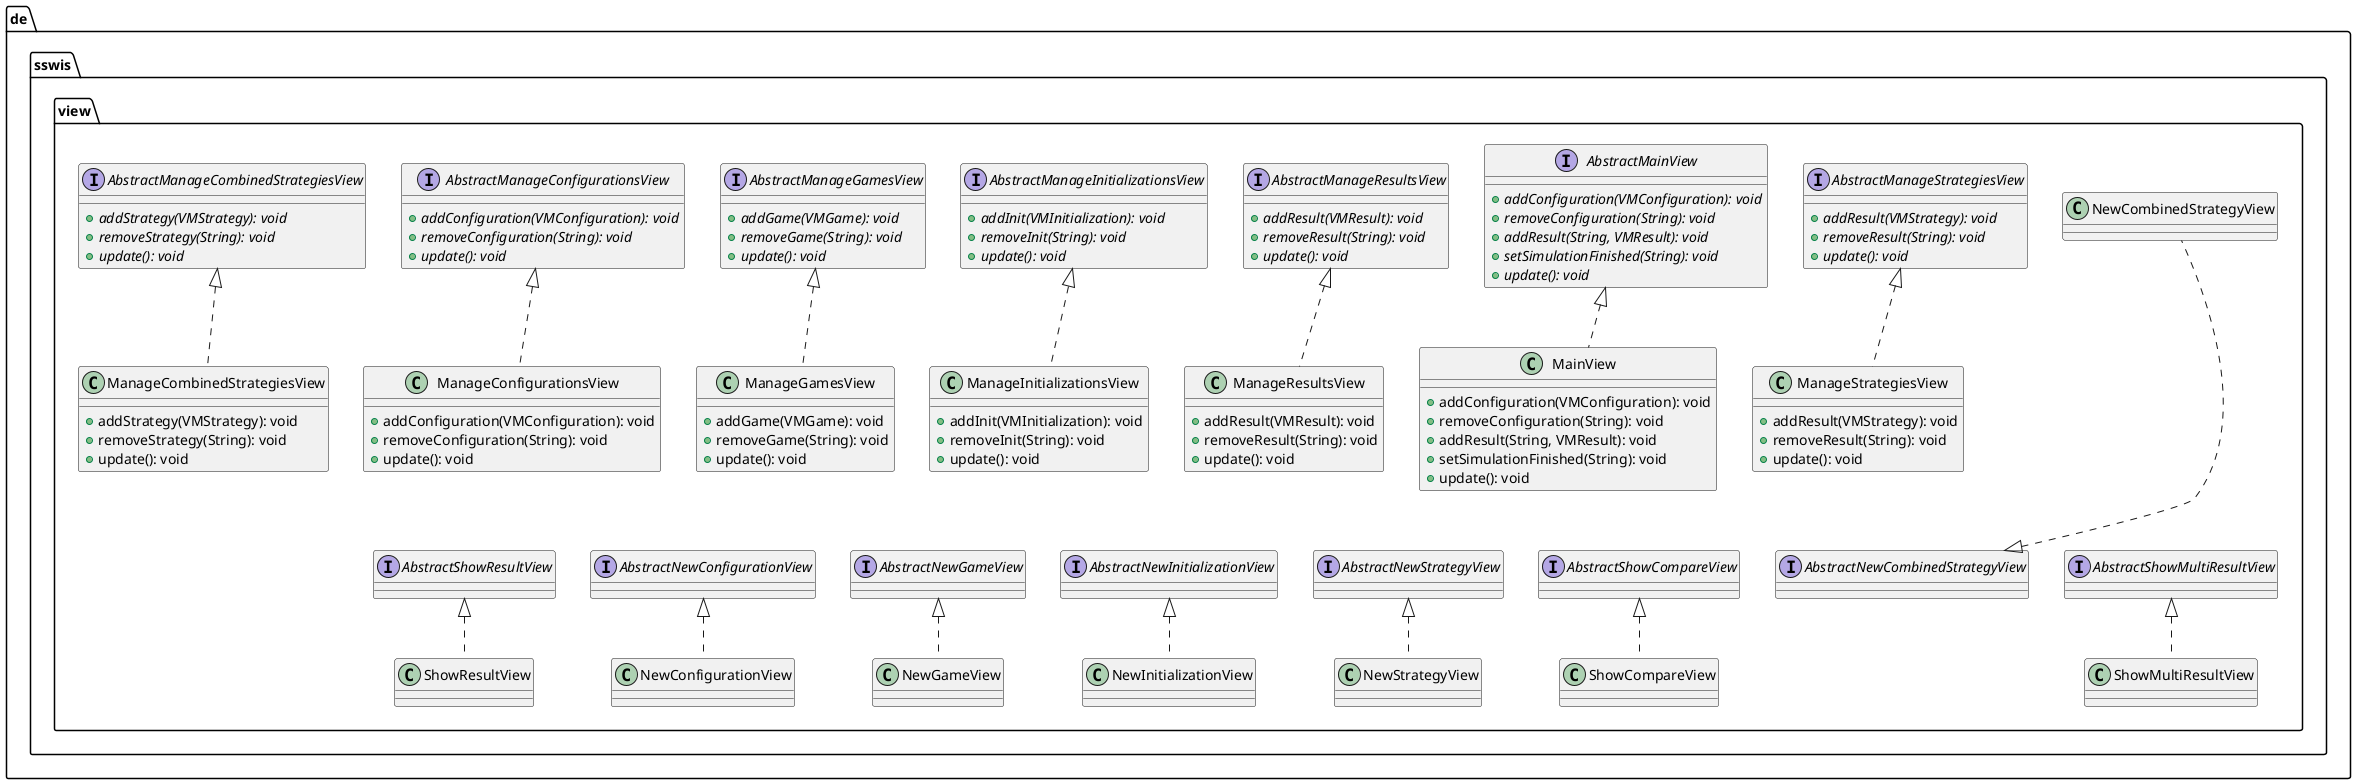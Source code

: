 @startuml

    namespace de.sswis.view {

        together {
        interface de.sswis.view.AbstractMainView [[AbstractMainView.html]] {
            {abstract} +addConfiguration(VMConfiguration): void
            {abstract} +removeConfiguration(String): void
            {abstract} +addResult(String, VMResult): void
            {abstract} +setSimulationFinished(String): void
            {abstract} +update(): void
        }

        interface de.sswis.view.AbstractManageCombinedStrategiesView [[AbstractManageCominedStrategiesView.html]] {
            {abstract} +addStrategy(VMStrategy): void
            {abstract} +removeStrategy(String): void
            {abstract} +update(): void
        }

        interface de.sswis.view.AbstractManageConfigurationsView [[AbstractManageConfigurationsView.html]] {
            {abstract} +addConfiguration(VMConfiguration): void
            {abstract} +removeConfiguration(String): void
            {abstract} +update(): void
        }

        interface de.sswis.view.AbstractManageGamesView [[AbstractManageGamesView.html]] {
            {abstract} +addGame(VMGame): void
            {abstract} +removeGame(String): void
            {abstract} +update(): void
        }

        interface de.sswis.view.AbstractManageInitializationsView [[AbstractManageInitializationsView.html]] {
            {abstract} +addInit(VMInitialization): void
            {abstract} +removeInit(String): void
            {abstract} +update(): void
        }

        interface de.sswis.view.AbstractManageResultsView [[AbstractManageResultsView.html]] {
            {abstract} +addResult(VMResult): void
            {abstract} +removeResult(String): void
            {abstract} +update(): void
        }

        interface de.sswis.view.AbstractManageStrategiesView [[AbstractManageStrategiesView.html]] {
            {abstract} +addResult(VMStrategy): void
            {abstract} +removeResult(String): void
            {abstract} +update(): void
        }

        class de.sswis.view.MainView [[MainView.html]] {
                    +addConfiguration(VMConfiguration): void
                    +removeConfiguration(String): void
                    +addResult(String, VMResult): void
                    +setSimulationFinished(String): void
                    +update(): void
                }

                class de.sswis.view.ManageCombinedStrategiesView [[ManageCominedStrategiesView.html]] {
                    +addStrategy(VMStrategy): void
                    +removeStrategy(String): void
                    +update(): void
                }

                class de.sswis.view.ManageConfigurationsView [[ManageConfigurationsView.html]] {
                    +addConfiguration(VMConfiguration): void
                    +removeConfiguration(String): void
                    +update(): void
                }

                class de.sswis.view.ManageGamesView [[ManageGamesView.html]] {
                    +addGame(VMGame): void
                    +removeGame(String): void
                    +update(): void
                }

                class de.sswis.view.ManageInitializationsView [[ManageInitializationsView.html]] {
                    +addInit(VMInitialization): void
                    +removeInit(String): void
                    +update(): void
                }

                class de.sswis.view.ManageResultsView [[ManageResultsView.html]] {
                    +addResult(VMResult): void
                    +removeResult(String): void
                    +update(): void
                }

                class de.sswis.view.ManageStrategiesView [[ManageStrategiesView.html]] {
                    +addResult(VMStrategy): void
                    +removeResult(String): void
                    +update(): void
                }

                class de.sswis.view.NewCombinedStrategyView [[NewCombinedStrategyView.html]] {
                }
        }


        together {
        interface de.sswis.view.AbstractNewCombinedStrategyView [[AbstractNewCombinedStrategyView.html]]

        interface de.sswis.view.AbstractNewConfigurationView [[AbstractNewConfigurationView.html]]

        interface de.sswis.view.AbstractNewGameView [[AbstractNewGameView.html]]

        interface de.sswis.view.AbstractNewInitializationView [[AbstractNewInitializationView.html]]

        interface de.sswis.view.AbstractNewStrategyView [[AbstractNewStrategyView.html]]

        interface de.sswis.view.AbstractShowCompareView [[AbstractShowCompareView.html]]


        interface de.sswis.view.AbstractShowMultiResultView [[AbstractShowMultiResultView.html]]

        interface de.sswis.view.AbstractShowResultView [[AbstractShowResultView.html]]


        class de.sswis.view.NewConfigurationView [[NewConfigurationView.html]] {
        }

        class de.sswis.view.NewGameView [[NewGameView.html]] {
        }

        class de.sswis.view.NewInitializationView [[NewInitializationView.html]] {

        }

        class de.sswis.view.NewStrategyView [[NewStrategyView.html]] {
        }

        class de.sswis.view.ShowCompareView [[ShowCompareView.html]] {
        }

        class de.sswis.view.ShowMultiResultView [[ShowMultiResultView.html]] {
        }

        class de.sswis.view.ShowResultView [[ShowResultView.html]] {
        }

        }

        de.sswis.view.AbstractMainView -[hidden]--> de.sswis.view.AbstractNewCombinedStrategyView
        de.sswis.view.AbstractManageCombinedStrategiesView -[hidden]--> de.sswis.view.AbstractNewConfigurationView
        de.sswis.view.AbstractManageConfigurationsView -[hidden]--> de.sswis.view.AbstractNewGameView
        de.sswis.view.AbstractManageGamesView -[hidden]--> de.sswis.view.AbstractNewInitializationView
        de.sswis.view.AbstractManageInitializationsView -[hidden]--> de.sswis.view.AbstractNewStrategyView
        de.sswis.view.AbstractManageResultsView -[hidden]--> de.sswis.view.AbstractShowCompareView
        de.sswis.view.AbstractManageStrategiesView -[hidden]--> de.sswis.view.AbstractShowMultiResultView

        de.sswis.view.AbstractMainView <|.. de.sswis.view.MainView
        de.sswis.view.AbstractManageCombinedStrategiesView <|.. de.sswis.view.ManageCombinedStrategiesView
        de.sswis.view.AbstractManageConfigurationsView <|.. de.sswis.view.ManageConfigurationsView
        de.sswis.view.AbstractManageGamesView <|.. de.sswis.view.ManageGamesView
        de.sswis.view.AbstractManageInitializationsView <|.. de.sswis.view.ManageInitializationsView
        de.sswis.view.AbstractManageResultsView <|.. de.sswis.view.ManageResultsView
        de.sswis.view.AbstractManageStrategiesView <|.. de.sswis.view.ManageStrategiesView
        de.sswis.view.AbstractNewCombinedStrategyView <|.. de.sswis.view.NewCombinedStrategyView
        de.sswis.view.AbstractNewConfigurationView <|.. de.sswis.view.NewConfigurationView
        de.sswis.view.AbstractNewGameView <|.. de.sswis.view.NewGameView
        de.sswis.view.AbstractNewInitializationView <|.. de.sswis.view.NewInitializationView
        de.sswis.view.AbstractNewStrategyView <|.. de.sswis.view.NewStrategyView
        de.sswis.view.AbstractShowCompareView <|.. de.sswis.view.ShowCompareView
        de.sswis.view.AbstractShowMultiResultView <|.. de.sswis.view.ShowMultiResultView
        de.sswis.view.AbstractShowResultView <|.. de.sswis.view.ShowResultView
    }

@enduml